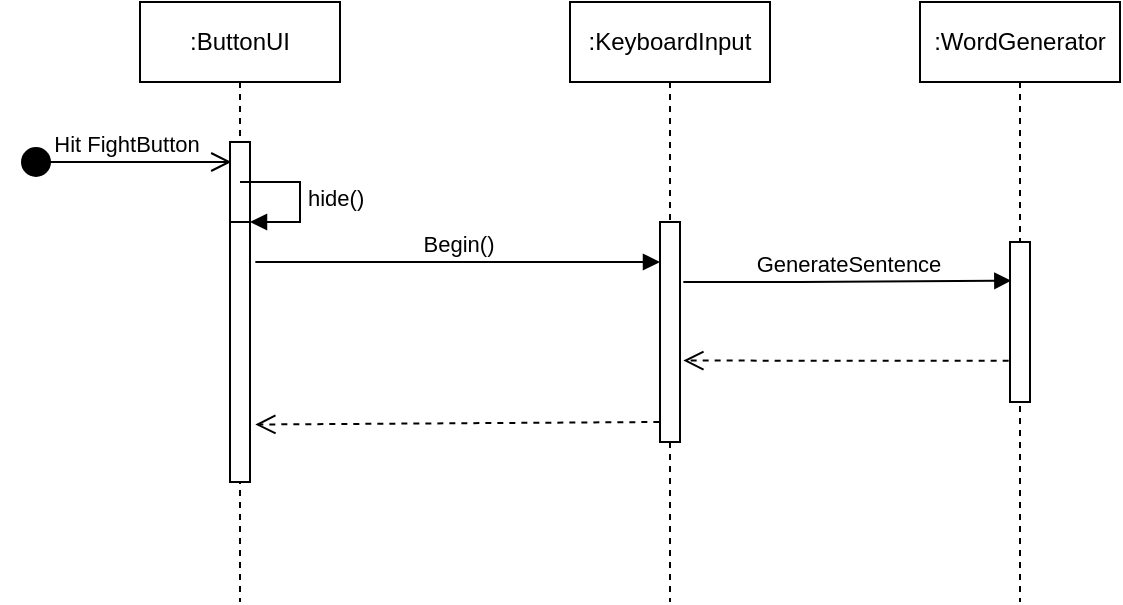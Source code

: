 <mxfile version="20.5.1" type="onedrive"><diagram id="QDakLd9ME2X65bw54SJH" name="Page-1"><mxGraphModel grid="1" page="1" gridSize="10" guides="1" tooltips="1" connect="1" arrows="1" fold="1" pageScale="1" pageWidth="850" pageHeight="1100" math="0" shadow="0"><root><mxCell id="0"/><mxCell id="1" parent="0"/><mxCell id="kR2X_co9tdBYsNTgFQCH-1" value=":ButtonUI" style="shape=umlLifeline;perimeter=lifelinePerimeter;whiteSpace=wrap;html=1;container=1;collapsible=0;recursiveResize=0;outlineConnect=0;" vertex="1" parent="1"><mxGeometry x="210" y="90" width="100" height="300" as="geometry"/></mxCell><mxCell id="kR2X_co9tdBYsNTgFQCH-3" value="" style="html=1;points=[];perimeter=orthogonalPerimeter;" vertex="1" parent="kR2X_co9tdBYsNTgFQCH-1"><mxGeometry x="45" y="70" width="10" height="80" as="geometry"/></mxCell><mxCell id="xNgz5n74V0Zt8PvlNJXC-2" value="" style="html=1;points=[];perimeter=orthogonalPerimeter;" vertex="1" parent="kR2X_co9tdBYsNTgFQCH-1"><mxGeometry x="45" y="110" width="10" height="130" as="geometry"/></mxCell><mxCell id="xNgz5n74V0Zt8PvlNJXC-3" value="hide()" style="edgeStyle=orthogonalEdgeStyle;html=1;align=left;spacingLeft=2;endArrow=block;rounded=0;entryX=1;entryY=0;" edge="1" parent="kR2X_co9tdBYsNTgFQCH-1" target="xNgz5n74V0Zt8PvlNJXC-2"><mxGeometry relative="1" as="geometry"><mxPoint x="50" y="90" as="sourcePoint"/><Array as="points"><mxPoint x="80" y="90"/></Array></mxGeometry></mxCell><mxCell id="xNgz5n74V0Zt8PvlNJXC-4" value=":KeyboardInput" style="shape=umlLifeline;perimeter=lifelinePerimeter;whiteSpace=wrap;html=1;container=1;collapsible=0;recursiveResize=0;outlineConnect=0;" vertex="1" parent="1"><mxGeometry x="425" y="90" width="100" height="300" as="geometry"/></mxCell><mxCell id="xNgz5n74V0Zt8PvlNJXC-5" value="" style="html=1;points=[];perimeter=orthogonalPerimeter;" vertex="1" parent="xNgz5n74V0Zt8PvlNJXC-4"><mxGeometry x="45" y="110" width="10" height="110" as="geometry"/></mxCell><mxCell id="xNgz5n74V0Zt8PvlNJXC-6" value="Begin()" style="html=1;verticalAlign=bottom;endArrow=block;rounded=0;exitX=1.267;exitY=0.154;exitDx=0;exitDy=0;exitPerimeter=0;" edge="1" parent="1" source="xNgz5n74V0Zt8PvlNJXC-2"><mxGeometry width="80" relative="1" as="geometry"><mxPoint x="265" y="220" as="sourcePoint"/><mxPoint x="470" y="220" as="targetPoint"/></mxGeometry></mxCell><mxCell id="xNgz5n74V0Zt8PvlNJXC-7" value=":WordGenerator" style="shape=umlLifeline;perimeter=lifelinePerimeter;whiteSpace=wrap;html=1;container=1;collapsible=0;recursiveResize=0;outlineConnect=0;" vertex="1" parent="1"><mxGeometry x="600" y="90" width="100" height="300" as="geometry"/></mxCell><mxCell id="xNgz5n74V0Zt8PvlNJXC-8" value="" style="html=1;points=[];perimeter=orthogonalPerimeter;" vertex="1" parent="xNgz5n74V0Zt8PvlNJXC-7"><mxGeometry x="45" y="120" width="10" height="80" as="geometry"/></mxCell><mxCell id="xNgz5n74V0Zt8PvlNJXC-10" value="GenerateSentence" style="html=1;verticalAlign=bottom;endArrow=block;rounded=0;exitX=1.167;exitY=0.273;exitDx=0;exitDy=0;exitPerimeter=0;entryX=0.067;entryY=0.242;entryDx=0;entryDy=0;entryPerimeter=0;" edge="1" parent="1" source="xNgz5n74V0Zt8PvlNJXC-5" target="xNgz5n74V0Zt8PvlNJXC-8"><mxGeometry width="80" relative="1" as="geometry"><mxPoint x="520" y="230" as="sourcePoint"/><mxPoint x="600" y="230" as="targetPoint"/><Array as="points"><mxPoint x="540" y="230"/></Array></mxGeometry></mxCell><mxCell id="xNgz5n74V0Zt8PvlNJXC-11" value="" style="html=1;verticalAlign=bottom;endArrow=open;dashed=1;endSize=8;rounded=0;exitX=-0.067;exitY=0.742;exitDx=0;exitDy=0;exitPerimeter=0;entryX=1.167;entryY=0.63;entryDx=0;entryDy=0;entryPerimeter=0;" edge="1" parent="1" source="xNgz5n74V0Zt8PvlNJXC-8" target="xNgz5n74V0Zt8PvlNJXC-5"><mxGeometry relative="1" as="geometry"><mxPoint x="640" y="270" as="sourcePoint"/><mxPoint x="560" y="270" as="targetPoint"/></mxGeometry></mxCell><mxCell id="xNgz5n74V0Zt8PvlNJXC-12" value="" style="html=1;verticalAlign=bottom;endArrow=open;dashed=1;endSize=8;rounded=0;exitX=-0.033;exitY=0.909;exitDx=0;exitDy=0;exitPerimeter=0;entryX=1.267;entryY=0.779;entryDx=0;entryDy=0;entryPerimeter=0;" edge="1" parent="1" source="xNgz5n74V0Zt8PvlNJXC-5" target="xNgz5n74V0Zt8PvlNJXC-2"><mxGeometry relative="1" as="geometry"><mxPoint x="425" y="300" as="sourcePoint"/><mxPoint x="345" y="300" as="targetPoint"/><Array as="points"/></mxGeometry></mxCell><mxCell id="xNgz5n74V0Zt8PvlNJXC-13" value="Hit FightButton" style="html=1;verticalAlign=bottom;startArrow=circle;startFill=1;endArrow=open;startSize=6;endSize=8;rounded=0;entryX=0.067;entryY=0.125;entryDx=0;entryDy=0;entryPerimeter=0;" edge="1" parent="1" target="kR2X_co9tdBYsNTgFQCH-3"><mxGeometry width="80" relative="1" as="geometry"><mxPoint x="150" y="170" as="sourcePoint"/><mxPoint x="230" y="170" as="targetPoint"/></mxGeometry></mxCell></root></mxGraphModel></diagram></mxfile>